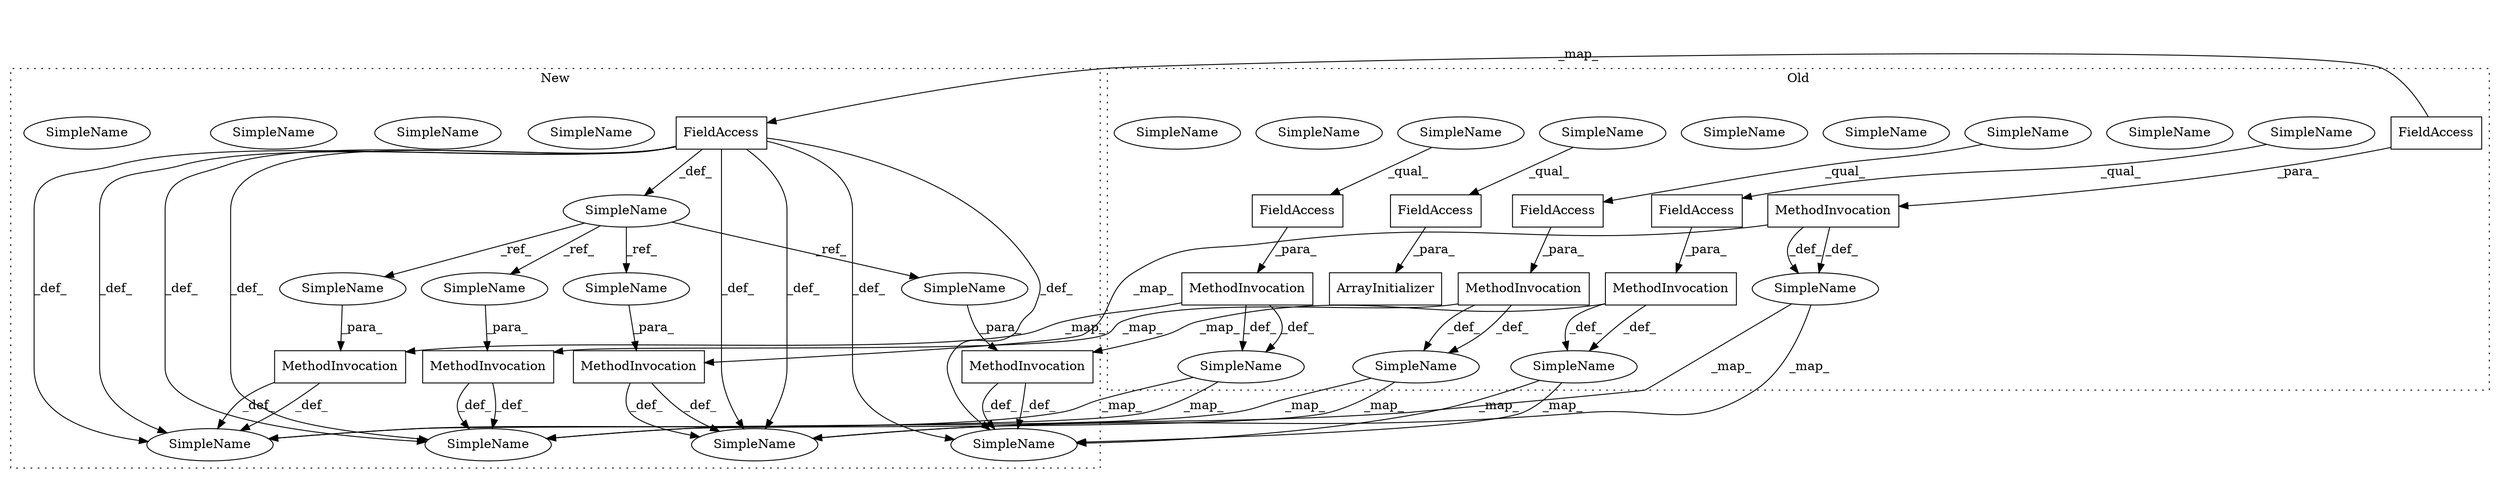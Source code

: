 digraph G {
subgraph cluster0 {
1 [label="ArrayInitializer" a="4" s="18518,18623" l="1,1" shape="box"];
2 [label="FieldAccess" a="22" s="18519" l="18" shape="box"];
3 [label="FieldAccess" a="22" s="17870" l="18" shape="box"];
4 [label="FieldAccess" a="22" s="17006" l="18" shape="box"];
6 [label="FieldAccess" a="22" s="17221" l="18" shape="box"];
7 [label="FieldAccess" a="22" s="17332" l="18" shape="box"];
8 [label="MethodInvocation" a="32" s="17327,17382" l="5,1" shape="box"];
12 [label="MethodInvocation" a="32" s="17216,17264" l="5,1" shape="box"];
13 [label="MethodInvocation" a="32" s="17001,17051" l="5,1" shape="box"];
15 [label="MethodInvocation" a="32" s="17865,17911" l="5,1" shape="box"];
17 [label="SimpleName" a="42" s="17831" l="15" shape="ellipse"];
19 [label="SimpleName" a="42" s="17332" l="9" shape="ellipse"];
20 [label="SimpleName" a="42" s="17293" l="15" shape="ellipse"];
25 [label="SimpleName" a="42" s="17221" l="9" shape="ellipse"];
26 [label="SimpleName" a="42" s="17870" l="9" shape="ellipse"];
29 [label="SimpleName" a="42" s="16972" l="10" shape="ellipse"];
30 [label="SimpleName" a="42" s="16972" l="10" shape="ellipse"];
32 [label="SimpleName" a="42" s="18519" l="9" shape="ellipse"];
33 [label="SimpleName" a="42" s="17870" l="9" shape="ellipse"];
34 [label="SimpleName" a="42" s="17831" l="15" shape="ellipse"];
36 [label="SimpleName" a="42" s="17293" l="15" shape="ellipse"];
37 [label="SimpleName" a="42" s="17189" l="8" shape="ellipse"];
40 [label="SimpleName" a="42" s="17189" l="8" shape="ellipse"];
label = "Old";
style="dotted";
}
subgraph cluster1 {
5 [label="FieldAccess" a="22" s="16601" l="18" shape="box"];
9 [label="MethodInvocation" a="32" s="16676,16709" l="5,1" shape="box"];
10 [label="MethodInvocation" a="32" s="16893,16924" l="5,1" shape="box"];
11 [label="MethodInvocation" a="32" s="16997,17035" l="5,1" shape="box"];
14 [label="MethodInvocation" a="32" s="17535,17564" l="5,1" shape="box"];
16 [label="SimpleName" a="42" s="17002" l="1" shape="ellipse"];
18 [label="SimpleName" a="42" s="16933" l="8" shape="ellipse"];
21 [label="SimpleName" a="42" s="17573" l="15" shape="ellipse"];
22 [label="SimpleName" a="42" s="17044" l="15" shape="ellipse"];
23 [label="SimpleName" a="42" s="16681" l="1" shape="ellipse"];
24 [label="SimpleName" a="42" s="16718" l="10" shape="ellipse"];
27 [label="SimpleName" a="42" s="16599" l="1" shape="ellipse"];
28 [label="SimpleName" a="42" s="17044" l="15" shape="ellipse"];
31 [label="SimpleName" a="42" s="16718" l="10" shape="ellipse"];
35 [label="SimpleName" a="42" s="17573" l="15" shape="ellipse"];
38 [label="SimpleName" a="42" s="16933" l="8" shape="ellipse"];
39 [label="SimpleName" a="42" s="16898" l="1" shape="ellipse"];
41 [label="SimpleName" a="42" s="17540" l="1" shape="ellipse"];
label = "New";
style="dotted";
}
2 -> 1 [label="_para_"];
3 -> 15 [label="_para_"];
4 -> 5 [label="_map_"];
4 -> 13 [label="_para_"];
5 -> 24 [label="_def_"];
5 -> 35 [label="_def_"];
5 -> 27 [label="_def_"];
5 -> 22 [label="_def_"];
5 -> 22 [label="_def_"];
5 -> 35 [label="_def_"];
5 -> 38 [label="_def_"];
5 -> 24 [label="_def_"];
5 -> 38 [label="_def_"];
6 -> 12 [label="_para_"];
7 -> 8 [label="_para_"];
8 -> 11 [label="_map_"];
8 -> 36 [label="_def_"];
8 -> 36 [label="_def_"];
9 -> 24 [label="_def_"];
9 -> 24 [label="_def_"];
10 -> 38 [label="_def_"];
10 -> 38 [label="_def_"];
11 -> 22 [label="_def_"];
11 -> 22 [label="_def_"];
12 -> 10 [label="_map_"];
12 -> 40 [label="_def_"];
12 -> 40 [label="_def_"];
13 -> 9 [label="_map_"];
13 -> 30 [label="_def_"];
13 -> 30 [label="_def_"];
14 -> 35 [label="_def_"];
14 -> 35 [label="_def_"];
15 -> 17 [label="_def_"];
15 -> 17 [label="_def_"];
15 -> 14 [label="_map_"];
16 -> 11 [label="_para_"];
17 -> 35 [label="_map_"];
17 -> 35 [label="_map_"];
19 -> 7 [label="_qual_"];
23 -> 9 [label="_para_"];
25 -> 6 [label="_qual_"];
27 -> 39 [label="_ref_"];
27 -> 16 [label="_ref_"];
27 -> 23 [label="_ref_"];
27 -> 41 [label="_ref_"];
30 -> 24 [label="_map_"];
30 -> 24 [label="_map_"];
32 -> 2 [label="_qual_"];
33 -> 3 [label="_qual_"];
36 -> 22 [label="_map_"];
36 -> 22 [label="_map_"];
39 -> 10 [label="_para_"];
40 -> 38 [label="_map_"];
40 -> 38 [label="_map_"];
41 -> 14 [label="_para_"];
}